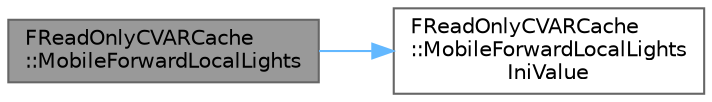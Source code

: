 digraph "FReadOnlyCVARCache::MobileForwardLocalLights"
{
 // INTERACTIVE_SVG=YES
 // LATEX_PDF_SIZE
  bgcolor="transparent";
  edge [fontname=Helvetica,fontsize=10,labelfontname=Helvetica,labelfontsize=10];
  node [fontname=Helvetica,fontsize=10,shape=box,height=0.2,width=0.4];
  rankdir="LR";
  Node1 [id="Node000001",label="FReadOnlyCVARCache\l::MobileForwardLocalLights",height=0.2,width=0.4,color="gray40", fillcolor="grey60", style="filled", fontcolor="black",tooltip=" "];
  Node1 -> Node2 [id="edge1_Node000001_Node000002",color="steelblue1",style="solid",tooltip=" "];
  Node2 [id="Node000002",label="FReadOnlyCVARCache\l::MobileForwardLocalLights\lIniValue",height=0.2,width=0.4,color="grey40", fillcolor="white", style="filled",URL="$db/d33/structFReadOnlyCVARCache.html#a7fc73ac8ce740d6ac4d07d74f58f28e7",tooltip=" "];
}
